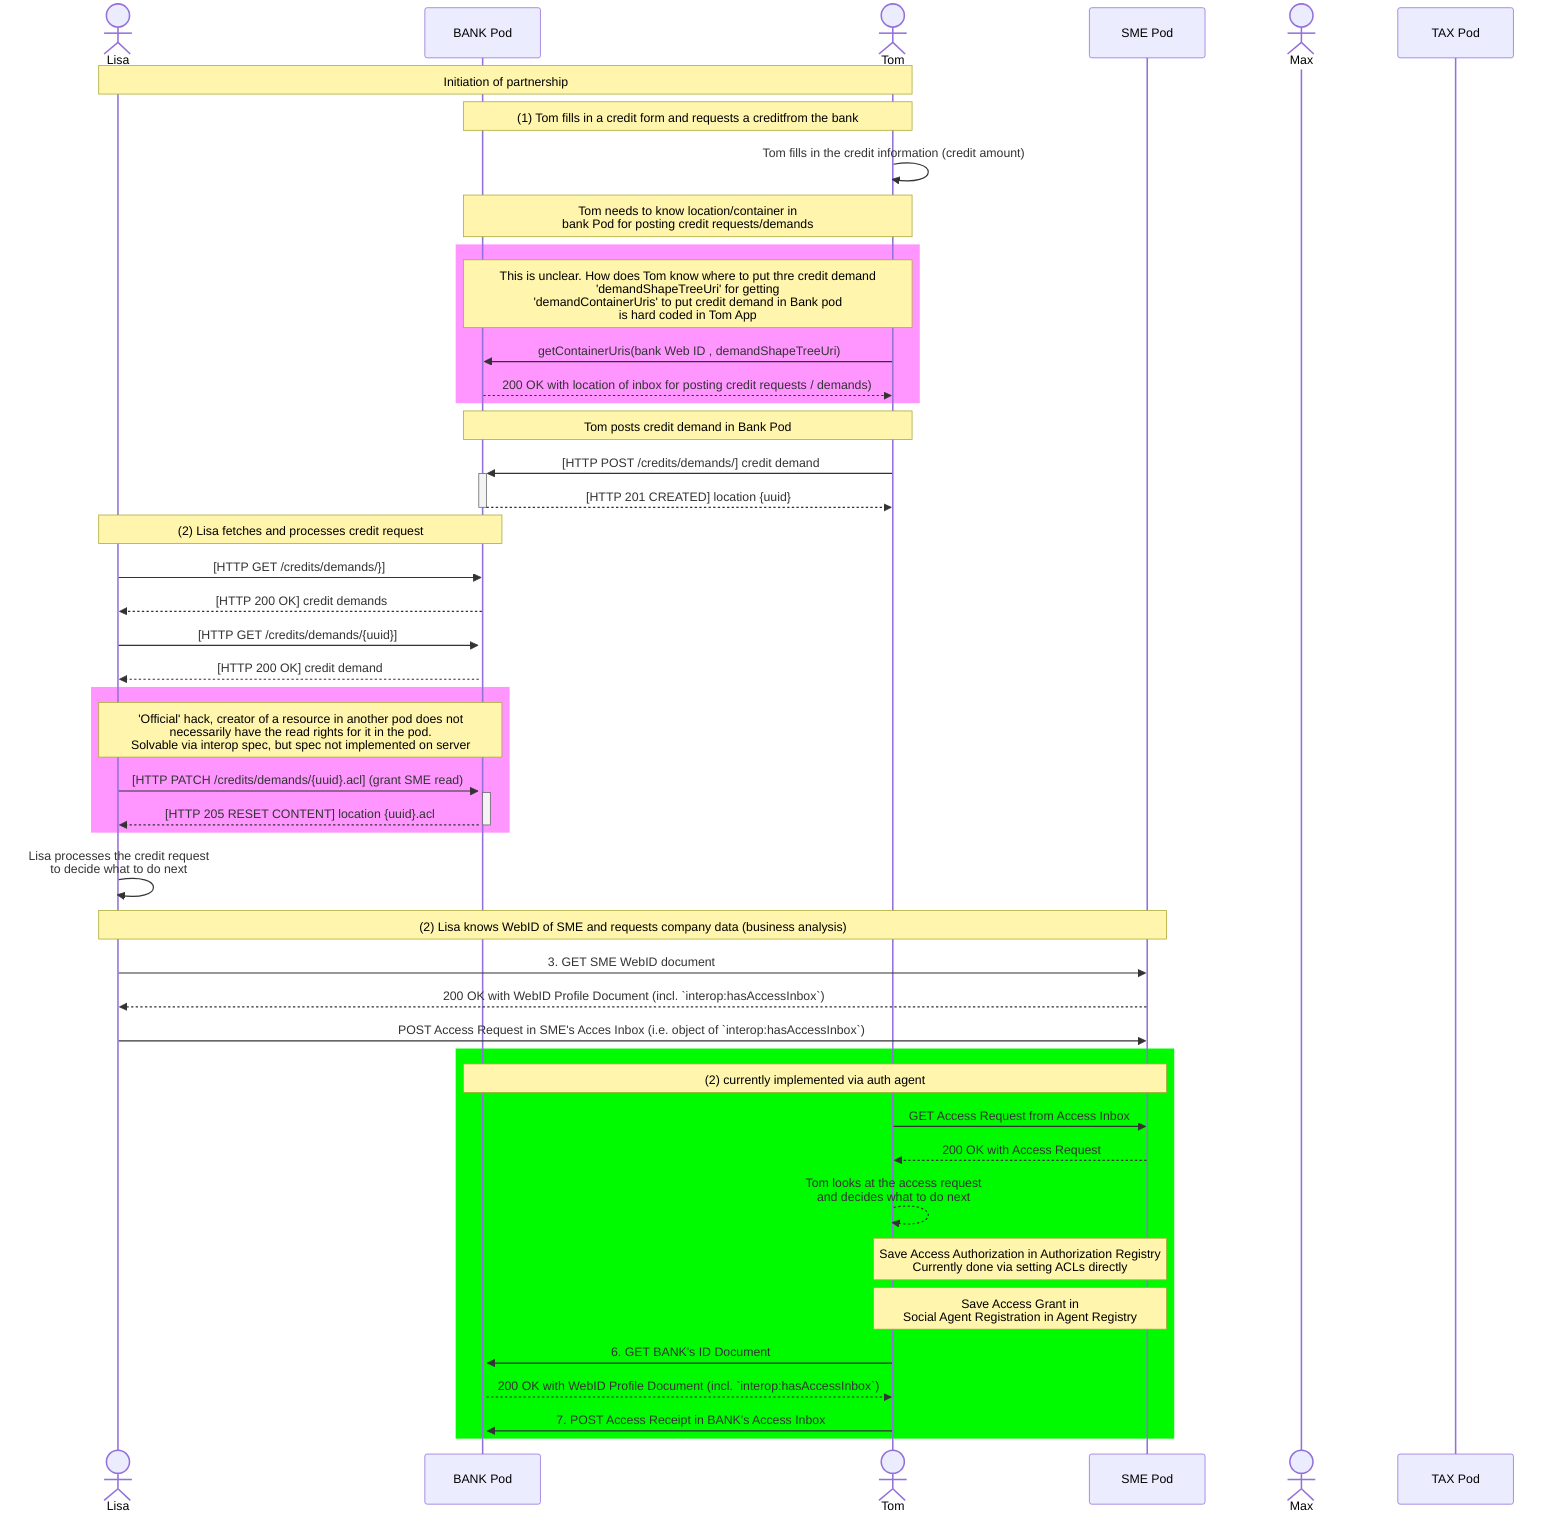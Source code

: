 sequenceDiagram
actor Lisa
participant Bank_Pod as BANK Pod
actor Tom
participant KMU_Pod as SME Pod
actor Max 
participant StB_Pod as TAX Pod


%% autonumber
%% Initiation of partnership
note over Lisa,Tom: Initiation of partnership
    note over Tom,Bank_Pod: (1) Tom fills in a credit form and requests a creditfrom the bank

     Tom->>Tom: Tom fills in the credit information (credit amount)  
     note over Bank_Pod,Tom: Tom needs to know location/container in  <br/> bank Pod  for posting  credit requests/demands 
    rect rgb(255, 150, 255)
     note over Bank_Pod,Tom: This is unclear.  How does Tom know where to put thre credit demand <br/> 'demandShapeTreeUri' for getting  <br/> 'demandContainerUris' to put credit demand in Bank pod  <br/>  is hard coded in Tom App
     Tom->>Bank_Pod: getContainerUris(bank Web ID , demandShapeTreeUri)
    Bank_Pod -->> Tom: 200 OK with  location of inbox for posting  credit requests / demands)
    end
    %% create credit demand in bank pod
    note over Bank_Pod,Tom: Tom posts credit demand in Bank Pod
    Tom->>+Bank_Pod: [HTTP POST /credits/demands/] credit demand
    Bank_Pod-->>-Tom: [HTTP 201 CREATED] location {uuid}

    note over Lisa,Bank_Pod: (2) Lisa fetches and processes credit request

    %% fetch credit demand
    Lisa->>Bank_Pod: [HTTP GET /credits/demands/}]
    Bank_Pod-->>Lisa: [HTTP 200 OK] credit demands
    Lisa->>+Bank_Pod: [HTTP GET /credits/demands/{uuid}]
    Bank_Pod-->> Lisa: [HTTP 200 OK] credit demand

    %% grant access to that resource to KMU as they do not have access by default
    %% The following .acl patch is equivalent to acknowledging the demand. 
    %% Otherwise the demand may not exist at all.
    rect rgb(255, 150, 255)
    note over Lisa, Bank_Pod: 'Official' hack, creator of a resource in another pod does not <br/> necessarily have the read rights for it in the pod. <br/> Solvable via interop spec, but spec not implemented on server
    Lisa->>+Bank_Pod: [HTTP PATCH /credits/demands/{uuid}.acl] (grant SME read)
    Bank_Pod-->>-Lisa: [HTTP 205 RESET CONTENT] location {uuid}.acl    
    end

    Lisa->>Lisa: Lisa processes the credit request <br/>  to decide what to do next
    %% (2) Nachfrage aktuelle Unternehmenssituation
    note over Lisa, KMU_Pod: (2) Lisa knows WebID of SME and requests company data  (business analysis)

    Lisa->>KMU_Pod: 3. GET SME WebID document
    KMU_Pod -->> Lisa: 200 OK with WebID Profile Document (incl. `interop:hasAccessInbox`)
        
    Lisa->>KMU_Pod:  POST Access Request in SME's Acces Inbox (i.e. object of `interop:hasAccessInbox`)
    rect rgb(0, 250, 0)
    note over Bank_Pod, KMU_Pod: (2) currently implemented via auth agent
    Tom ->> KMU_Pod:  GET Access Request from Access Inbox
    KMU_Pod -->> Tom: 200 OK with Access Request

    Tom -->> Tom: Tom looks at the access request <br/> and decides what to do next
    
    Note over Tom, KMU_Pod: Save Access Authorization in Authorization Registry <br/> Currently done via setting ACLs directly
    Note over Tom, KMU_Pod: Save Access Grant in <br/> Social Agent Registration in Agent Registry
    
    Tom ->>Bank_Pod: 6. GET BANK's ID Document
    Bank_Pod -->> Tom: 200 OK with WebID Profile Document (incl. `interop:hasAccessInbox`)
    Tom->> Bank_Pod: 7. POST Access Receipt in BANK's Access Inbox
    end